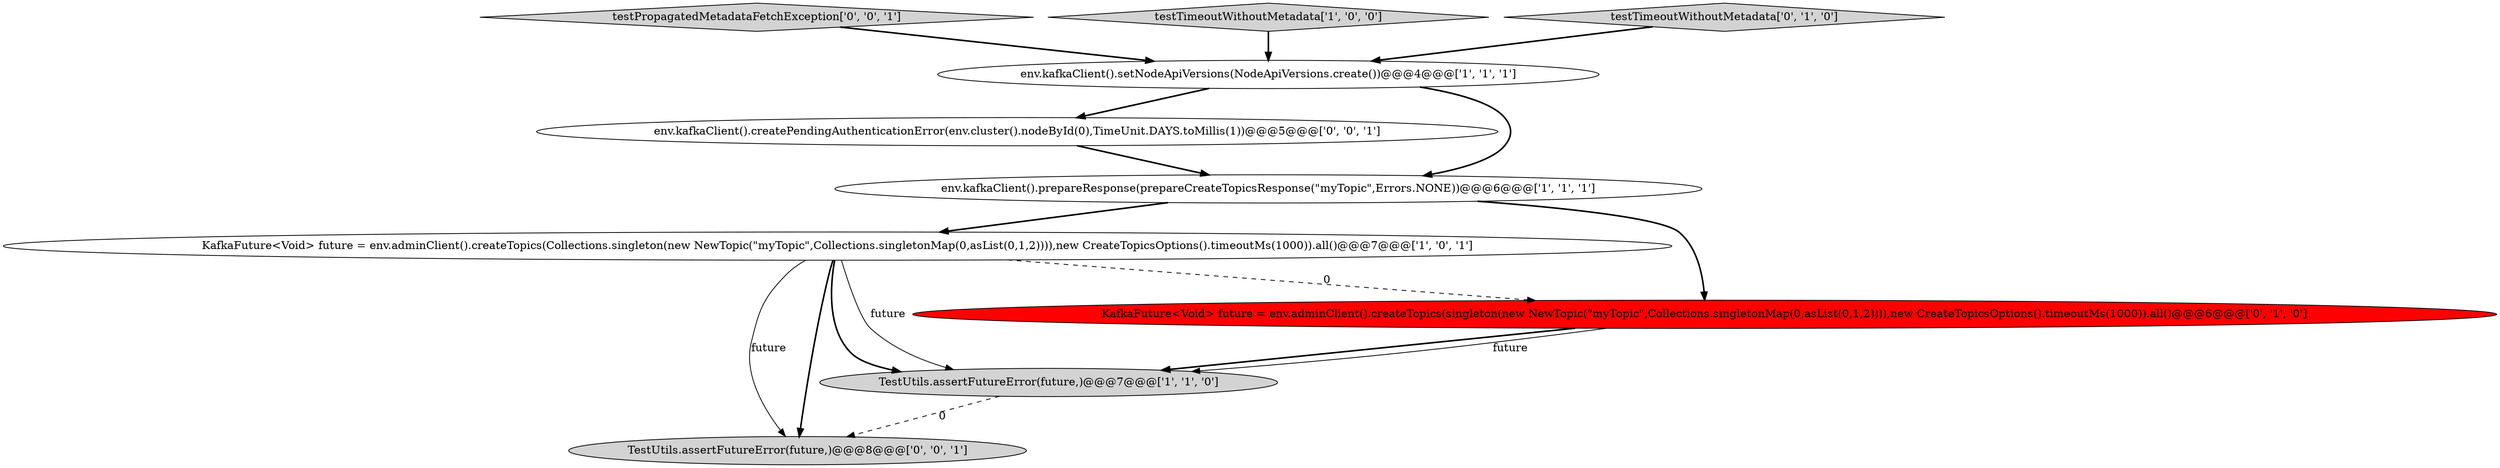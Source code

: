 digraph {
9 [style = filled, label = "TestUtils.assertFutureError(future,)@@@8@@@['0', '0', '1']", fillcolor = lightgray, shape = ellipse image = "AAA0AAABBB3BBB"];
4 [style = filled, label = "TestUtils.assertFutureError(future,)@@@7@@@['1', '1', '0']", fillcolor = lightgray, shape = ellipse image = "AAA0AAABBB1BBB"];
1 [style = filled, label = "KafkaFuture<Void> future = env.adminClient().createTopics(Collections.singleton(new NewTopic(\"myTopic\",Collections.singletonMap(0,asList(0,1,2)))),new CreateTopicsOptions().timeoutMs(1000)).all()@@@7@@@['1', '0', '1']", fillcolor = white, shape = ellipse image = "AAA0AAABBB1BBB"];
7 [style = filled, label = "testPropagatedMetadataFetchException['0', '0', '1']", fillcolor = lightgray, shape = diamond image = "AAA0AAABBB3BBB"];
6 [style = filled, label = "KafkaFuture<Void> future = env.adminClient().createTopics(singleton(new NewTopic(\"myTopic\",Collections.singletonMap(0,asList(0,1,2)))),new CreateTopicsOptions().timeoutMs(1000)).all()@@@6@@@['0', '1', '0']", fillcolor = red, shape = ellipse image = "AAA1AAABBB2BBB"];
8 [style = filled, label = "env.kafkaClient().createPendingAuthenticationError(env.cluster().nodeById(0),TimeUnit.DAYS.toMillis(1))@@@5@@@['0', '0', '1']", fillcolor = white, shape = ellipse image = "AAA0AAABBB3BBB"];
3 [style = filled, label = "env.kafkaClient().prepareResponse(prepareCreateTopicsResponse(\"myTopic\",Errors.NONE))@@@6@@@['1', '1', '1']", fillcolor = white, shape = ellipse image = "AAA0AAABBB1BBB"];
0 [style = filled, label = "testTimeoutWithoutMetadata['1', '0', '0']", fillcolor = lightgray, shape = diamond image = "AAA0AAABBB1BBB"];
2 [style = filled, label = "env.kafkaClient().setNodeApiVersions(NodeApiVersions.create())@@@4@@@['1', '1', '1']", fillcolor = white, shape = ellipse image = "AAA0AAABBB1BBB"];
5 [style = filled, label = "testTimeoutWithoutMetadata['0', '1', '0']", fillcolor = lightgray, shape = diamond image = "AAA0AAABBB2BBB"];
6->4 [style = bold, label=""];
3->6 [style = bold, label=""];
1->4 [style = bold, label=""];
5->2 [style = bold, label=""];
6->4 [style = solid, label="future"];
4->9 [style = dashed, label="0"];
3->1 [style = bold, label=""];
7->2 [style = bold, label=""];
1->6 [style = dashed, label="0"];
1->9 [style = solid, label="future"];
1->9 [style = bold, label=""];
2->3 [style = bold, label=""];
2->8 [style = bold, label=""];
0->2 [style = bold, label=""];
8->3 [style = bold, label=""];
1->4 [style = solid, label="future"];
}
